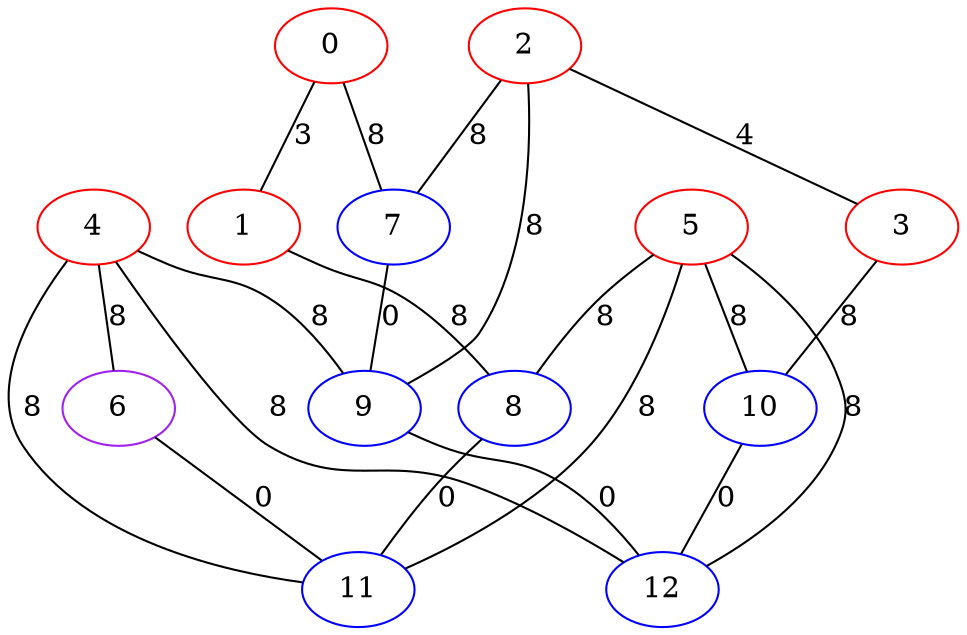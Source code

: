 graph "" {
0 [color=red, weight=1];
1 [color=red, weight=1];
2 [color=red, weight=1];
3 [color=red, weight=1];
4 [color=red, weight=1];
5 [color=red, weight=1];
6 [color=purple, weight=4];
7 [color=blue, weight=3];
8 [color=blue, weight=3];
9 [color=blue, weight=3];
10 [color=blue, weight=3];
11 [color=blue, weight=3];
12 [color=blue, weight=3];
0 -- 1  [key=0, label=3];
0 -- 7  [key=0, label=8];
1 -- 8  [key=0, label=8];
2 -- 9  [key=0, label=8];
2 -- 3  [key=0, label=4];
2 -- 7  [key=0, label=8];
3 -- 10  [key=0, label=8];
4 -- 9  [key=0, label=8];
4 -- 11  [key=0, label=8];
4 -- 12  [key=0, label=8];
4 -- 6  [key=0, label=8];
5 -- 8  [key=0, label=8];
5 -- 10  [key=0, label=8];
5 -- 11  [key=0, label=8];
5 -- 12  [key=0, label=8];
6 -- 11  [key=0, label=0];
7 -- 9  [key=0, label=0];
8 -- 11  [key=0, label=0];
9 -- 12  [key=0, label=0];
10 -- 12  [key=0, label=0];
}
